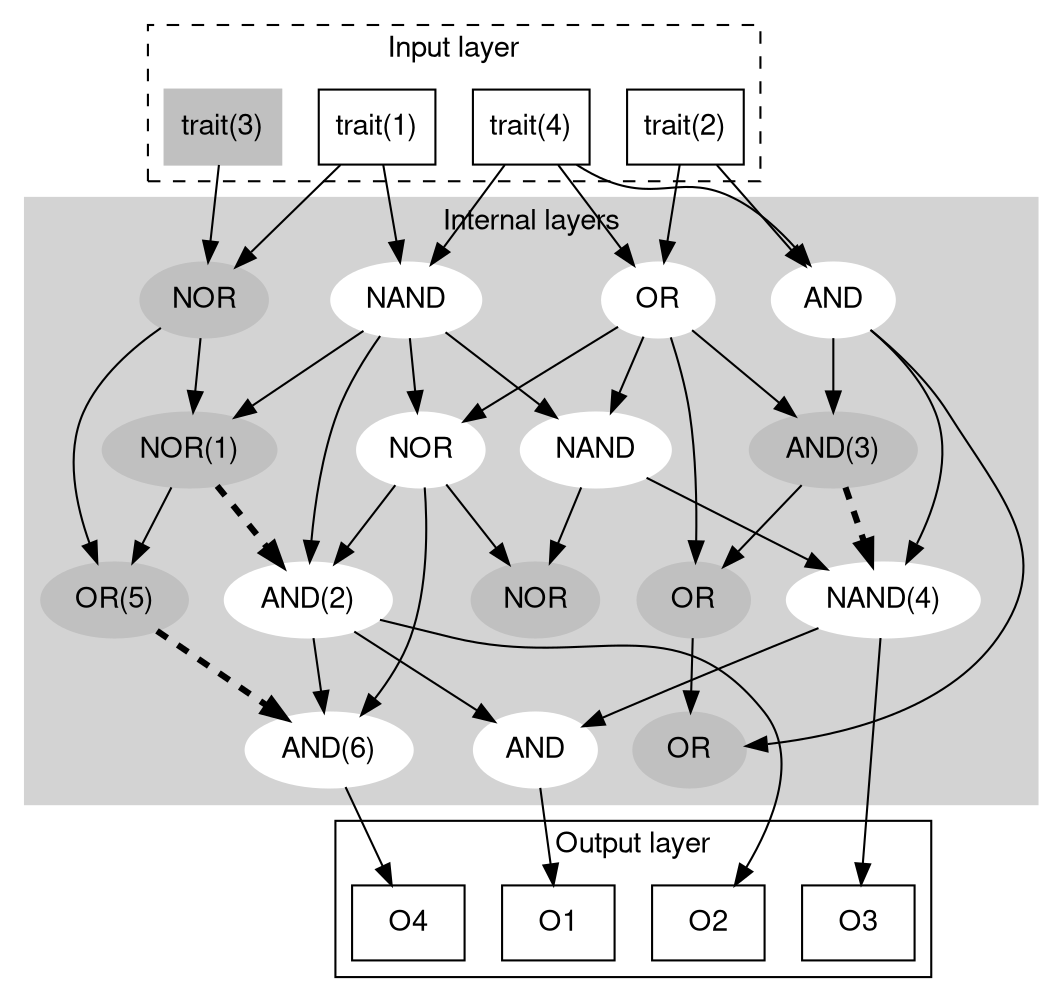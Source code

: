 digraph G {
	fontname="Helvetica,Arial,sans-serif"
	node [fontname="Helvetica,Arial,sans-serif"]
	edge [fontname="Helvetica,Arial,sans-serif"]
    subgraph cluster_0 {
        style=dashed;
        n04 [shape=box, label="trait(4)"];
        n03 [shape=box, label="trait(3)", style=filled, color="gray"];
        n02 [shape=box, label="trait(2)"];
		n01 [shape=box, label="trait(1)"];
		label = "Input layer";
	}

	subgraph cluster_1 {
		style=filled;
		color=lightgrey;
		node [style=filled,color=white];
		n14 [label="NAND"];
		n13 [label="AND"];
		n11 [label="OR"];
		n12 [label="NOR", style=filled, color="gray"];
		
		n24 [label="NAND"];
		n23 [label="AND(3)", style=filled, color="gray"];
		n21 [label="NOR(1)", style=filled, color="gray"];
		n22 [label="NOR"];
		
		n34 [label="NAND(4)"];
		n33 [label="AND(2)"];
		n31 [label="OR", style=filled, color="gray"];
		n32 [label="OR(5)", style=filled, color="gray"];
		
		n44 [label="AND"];
		n43 [label="AND(6)"];
		n41 [label="NOR", style=filled, color="gray"];
		n42 [label="OR", style=filled, color="gray"];
		
		n04  -> n14;
		n02 -> n11;
		n03 -> n12;
		
		
		n14 -> n22;
		n13 -> n23;
		n11 -> n24;
		n12 -> n21;
		
		n24 -> n34;
		n23 -> n31;
		n21 -> n32;
		n22 -> n33;
		n22 -> n41;
		n34 -> n44;
		n33 -> n43;
        n01 -> n12;
        n04 -> n13;
		n11 -> n23;
		n13 -> n34;
		n12 -> n32;
		n14 -> n21;
		n13 -> n42;
        n01 -> n14;
        n02 -> n13;
        n04 -> n11;
        n14 -> n24;
        n24 -> n41;
        n11 -> n22;
        n31 -> n42;
        n22 -> n43;
        n11 -> n31;
        n14 -> n33;
        
        n21 -> n33[style = dashed, penwidth=3];
        n23 -> n34[style = dashed, penwidth=3];
        n32 -> n43[style = dashed, penwidth=3];
		label = "Internal layers";
	}

    subgraph cluster_2 {
        n54 [shape=box, label="O1"];
        n53 [shape=box, label="O2"];
        n52 [shape=box, label="O3"];
		n51 [shape=box, label="O4"];
		n43 -> n51;
		n44 -> n54;
		n34 -> n52
		n33 -> n53;
		n33 -> n44;
		label = "Output layer";
	}
}